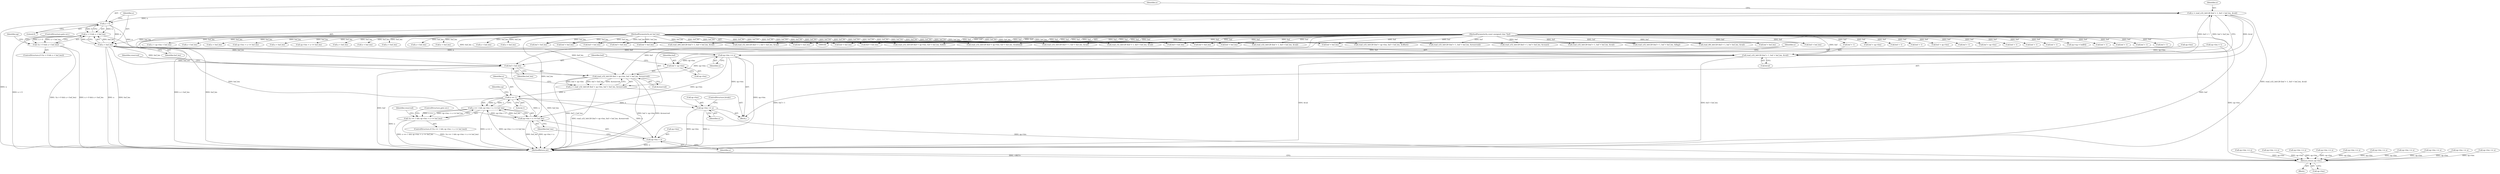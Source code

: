 digraph "0_radare2_52b1526443c1f433087928291d1c3d37a5600515@API" {
"1000631" [label="(Call,n = read_u32_leb128 (buf + 1, buf + buf_len, &val))"];
"1000633" [label="(Call,read_u32_leb128 (buf + 1, buf + buf_len, &val))"];
"1000102" [label="(MethodParameterIn,const unsigned char *buf)"];
"1000103" [label="(MethodParameterIn,int buf_len)"];
"1000645" [label="(Call,n > 0)"];
"1000644" [label="(Call,n > 0 && n < buf_len)"];
"1000643" [label="(Call,!(n > 0 && n < buf_len))"];
"1000648" [label="(Call,n < buf_len)"];
"1000652" [label="(Call,op->len += n)"];
"1000659" [label="(Call,read_u32_leb128 (buf + op->len, buf + buf_len, &reserved))"];
"1000657" [label="(Call,n = read_u32_leb128 (buf + op->len, buf + buf_len, &reserved))"];
"1000673" [label="(Call,n == 1)"];
"1000672" [label="(Call,n == 1 && op->len + n <= buf_len)"];
"1000671" [label="(Call,!(n == 1 && op->len + n <= buf_len))"];
"1000676" [label="(Call,op->len + n <= buf_len)"];
"1000677" [label="(Call,op->len + n)"];
"1000698" [label="(Call,op->len += n)"];
"1001053" [label="(Return,return op->len;)"];
"1000660" [label="(Call,buf + op->len)"];
"1000665" [label="(Call,buf + buf_len)"];
"1000830" [label="(Call,op->len + n <= buf_len)"];
"1000530" [label="(Call,buf + op->len)"];
"1000660" [label="(Call,buf + op->len)"];
"1000718" [label="(Call,buf + 1)"];
"1000913" [label="(Call,buf + 1)"];
"1000454" [label="(Call,buf + buf_len)"];
"1000631" [label="(Call,n = read_u32_leb128 (buf + 1, buf + buf_len, &val))"];
"1000670" [label="(ControlStructure,if (!(n == 1 && op->len + n <= buf_len)))"];
"1000965" [label="(Call,op->len += n)"];
"1000897" [label="(Call,op->len += n)"];
"1000646" [label="(Identifier,n)"];
"1001035" [label="(Call,n < buf_len)"];
"1000105" [label="(Call,op->len = 1)"];
"1000402" [label="(Call,buf + buf_len)"];
"1000984" [label="(Call,buf + buf_len)"];
"1000427" [label="(Call,op->len += n)"];
"1000514" [label="(Call,op->len + n <= buf_len)"];
"1000678" [label="(Call,op->len)"];
"1000814" [label="(Call,buf + op->len)"];
"1000645" [label="(Call,n > 0)"];
"1000916" [label="(Call,buf + buf_len)"];
"1000659" [label="(Call,read_u32_leb128 (buf + op->len, buf + buf_len, &reserved))"];
"1000931" [label="(Call,op->len += n)"];
"1000677" [label="(Call,op->len + n)"];
"1000656" [label="(Identifier,n)"];
"1000674" [label="(Identifier,n)"];
"1000787" [label="(Call,read_u32_leb128 (buf + 1, buf + buf_len, &flag))"];
"1000652" [label="(Call,op->len += n)"];
"1000667" [label="(Identifier,buf_len)"];
"1001045" [label="(Call,op->len += n)"];
"1000657" [label="(Call,n = read_u32_leb128 (buf + op->len, buf + buf_len, &reserved))"];
"1000643" [label="(Call,!(n > 0 && n < buf_len))"];
"1000791" [label="(Call,buf + buf_len)"];
"1000912" [label="(Call,read_i32_leb128 (buf + 1, buf + buf_len, &val))"];
"1000732" [label="(Call,n < buf_len)"];
"1000306" [label="(Call,n < buf_len)"];
"1000788" [label="(Call,buf + 1)"];
"1000633" [label="(Call,read_u32_leb128 (buf + 1, buf + buf_len, &val))"];
"1000529" [label="(Call,read_u32_leb128 (buf + op->len, buf + buf_len, &def))"];
"1000500" [label="(Call,buf + op->len)"];
"1000675" [label="(Literal,1)"];
"1000291" [label="(Call,read_i32_leb128 (buf + 1, buf + buf_len, &val))"];
"1000661" [label="(Identifier,buf)"];
"1000658" [label="(Identifier,n)"];
"1000699" [label="(Call,op->len)"];
"1000721" [label="(Call,buf + buf_len)"];
"1000381" [label="(Call,op->len += n)"];
"1000813" [label="(Call,read_u32_leb128 (buf + op->len, buf + buf_len, &offset))"];
"1000681" [label="(Identifier,n)"];
"1000554" [label="(Call,op->len += n)"];
"1000451" [label="(Call,buf + 1)"];
"1000981" [label="(Call,buf + 1)"];
"1000398" [label="(Call,read_u32_leb128 (buf + 1, buf + buf_len, &val))"];
"1000637" [label="(Call,buf + buf_len)"];
"1000662" [label="(Call,op->len)"];
"1000947" [label="(Call,buf + 1)"];
"1000450" [label="(Call,read_u32_leb128 (buf + 1, buf + buf_len, &count))"];
"1000110" [label="(Call,op->op = buf[0])"];
"1000499" [label="(Call,read_u32_leb128 (buf + op->len, buf + buf_len, &table[i]))"];
"1000880" [label="(Call,n < buf_len)"];
"1000961" [label="(Call,n < buf_len)"];
"1000995" [label="(Call,n < buf_len)"];
"1000869" [label="(Call,buf + buf_len)"];
"1000703" [label="(ControlStructure,break;)"];
"1000671" [label="(Call,!(n == 1 && op->len + n <= buf_len))"];
"1000717" [label="(Call,read_u32_leb128 (buf + 1, buf + buf_len, &val))"];
"1000673" [label="(Call,n == 1)"];
"1000465" [label="(Call,n < buf_len)"];
"1000649" [label="(Identifier,n)"];
"1000665" [label="(Call,buf + buf_len)"];
"1000682" [label="(Identifier,buf_len)"];
"1000642" [label="(ControlStructure,if (!(n > 0 && n < buf_len)))"];
"1000865" [label="(Call,read_u32_leb128 (buf + 1, buf + buf_len, &reserved))"];
"1000669" [label="(Identifier,reserved)"];
"1000698" [label="(Call,op->len += n)"];
"1000946" [label="(Call,read_i64_leb128 (buf + 1, buf + buf_len, &val))"];
"1000295" [label="(Call,buf + buf_len)"];
"1000683" [label="(ControlStructure,goto err;)"];
"1000648" [label="(Call,n < buf_len)"];
"1000702" [label="(Identifier,n)"];
"1000292" [label="(Call,buf + 1)"];
"1000802" [label="(Call,n < buf_len)"];
"1001020" [label="(Call,read_u64_leb128 (buf + 1, buf + buf_len, &val))"];
"1000746" [label="(Call,op->len += n)"];
"1000654" [label="(Identifier,op)"];
"1000535" [label="(Call,buf + buf_len)"];
"1001024" [label="(Call,buf + buf_len)"];
"1000650" [label="(Identifier,buf_len)"];
"1000672" [label="(Call,n == 1 && op->len + n <= buf_len)"];
"1000644" [label="(Call,n > 0 && n < buf_len)"];
"1000651" [label="(ControlStructure,goto err;)"];
"1001021" [label="(Call,buf + 1)"];
"1000505" [label="(Call,buf + buf_len)"];
"1000866" [label="(Call,buf + 1)"];
"1000676" [label="(Call,op->len + n <= buf_len)"];
"1000685" [label="(Identifier,reserved)"];
"1001073" [label="(MethodReturn,int)"];
"1000849" [label="(Call,op->len += n)"];
"1000668" [label="(Call,&reserved)"];
"1000634" [label="(Call,buf + 1)"];
"1000546" [label="(Call,n + op->len < buf_len)"];
"1001005" [label="(Call,op->len += n)"];
"1000103" [label="(MethodParameterIn,int buf_len)"];
"1000980" [label="(Call,read_u32_leb128 (buf + 1, buf + buf_len, &val))"];
"1000399" [label="(Call,buf + 1)"];
"1000653" [label="(Call,op->len)"];
"1000413" [label="(Call,n < buf_len)"];
"1000104" [label="(Block,)"];
"1000102" [label="(MethodParameterIn,const unsigned char *buf)"];
"1000819" [label="(Call,buf + buf_len)"];
"1001053" [label="(Return,return op->len;)"];
"1000632" [label="(Identifier,n)"];
"1000621" [label="(Block,)"];
"1001054" [label="(Call,op->len)"];
"1000647" [label="(Literal,0)"];
"1000927" [label="(Call,n < buf_len)"];
"1000640" [label="(Call,&val)"];
"1000950" [label="(Call,buf + buf_len)"];
"1000666" [label="(Identifier,buf)"];
"1000679" [label="(Identifier,op)"];
"1000631" -> "1000621"  [label="AST: "];
"1000631" -> "1000633"  [label="CFG: "];
"1000632" -> "1000631"  [label="AST: "];
"1000633" -> "1000631"  [label="AST: "];
"1000646" -> "1000631"  [label="CFG: "];
"1000631" -> "1001073"  [label="DDG: read_u32_leb128 (buf + 1, buf + buf_len, &val)"];
"1000633" -> "1000631"  [label="DDG: buf + 1"];
"1000633" -> "1000631"  [label="DDG: buf + buf_len"];
"1000633" -> "1000631"  [label="DDG: &val"];
"1000631" -> "1000645"  [label="DDG: n"];
"1000633" -> "1000640"  [label="CFG: "];
"1000634" -> "1000633"  [label="AST: "];
"1000637" -> "1000633"  [label="AST: "];
"1000640" -> "1000633"  [label="AST: "];
"1000633" -> "1001073"  [label="DDG: &val"];
"1000633" -> "1001073"  [label="DDG: buf + buf_len"];
"1000633" -> "1001073"  [label="DDG: buf + 1"];
"1000102" -> "1000633"  [label="DDG: buf"];
"1000103" -> "1000633"  [label="DDG: buf_len"];
"1000102" -> "1000100"  [label="AST: "];
"1000102" -> "1001073"  [label="DDG: buf"];
"1000102" -> "1000110"  [label="DDG: buf"];
"1000102" -> "1000291"  [label="DDG: buf"];
"1000102" -> "1000292"  [label="DDG: buf"];
"1000102" -> "1000295"  [label="DDG: buf"];
"1000102" -> "1000398"  [label="DDG: buf"];
"1000102" -> "1000399"  [label="DDG: buf"];
"1000102" -> "1000402"  [label="DDG: buf"];
"1000102" -> "1000450"  [label="DDG: buf"];
"1000102" -> "1000451"  [label="DDG: buf"];
"1000102" -> "1000454"  [label="DDG: buf"];
"1000102" -> "1000499"  [label="DDG: buf"];
"1000102" -> "1000500"  [label="DDG: buf"];
"1000102" -> "1000505"  [label="DDG: buf"];
"1000102" -> "1000529"  [label="DDG: buf"];
"1000102" -> "1000530"  [label="DDG: buf"];
"1000102" -> "1000535"  [label="DDG: buf"];
"1000102" -> "1000634"  [label="DDG: buf"];
"1000102" -> "1000637"  [label="DDG: buf"];
"1000102" -> "1000659"  [label="DDG: buf"];
"1000102" -> "1000660"  [label="DDG: buf"];
"1000102" -> "1000665"  [label="DDG: buf"];
"1000102" -> "1000717"  [label="DDG: buf"];
"1000102" -> "1000718"  [label="DDG: buf"];
"1000102" -> "1000721"  [label="DDG: buf"];
"1000102" -> "1000787"  [label="DDG: buf"];
"1000102" -> "1000788"  [label="DDG: buf"];
"1000102" -> "1000791"  [label="DDG: buf"];
"1000102" -> "1000813"  [label="DDG: buf"];
"1000102" -> "1000814"  [label="DDG: buf"];
"1000102" -> "1000819"  [label="DDG: buf"];
"1000102" -> "1000865"  [label="DDG: buf"];
"1000102" -> "1000866"  [label="DDG: buf"];
"1000102" -> "1000869"  [label="DDG: buf"];
"1000102" -> "1000912"  [label="DDG: buf"];
"1000102" -> "1000913"  [label="DDG: buf"];
"1000102" -> "1000916"  [label="DDG: buf"];
"1000102" -> "1000946"  [label="DDG: buf"];
"1000102" -> "1000947"  [label="DDG: buf"];
"1000102" -> "1000950"  [label="DDG: buf"];
"1000102" -> "1000980"  [label="DDG: buf"];
"1000102" -> "1000981"  [label="DDG: buf"];
"1000102" -> "1000984"  [label="DDG: buf"];
"1000102" -> "1001020"  [label="DDG: buf"];
"1000102" -> "1001021"  [label="DDG: buf"];
"1000102" -> "1001024"  [label="DDG: buf"];
"1000103" -> "1000100"  [label="AST: "];
"1000103" -> "1001073"  [label="DDG: buf_len"];
"1000103" -> "1000291"  [label="DDG: buf_len"];
"1000103" -> "1000295"  [label="DDG: buf_len"];
"1000103" -> "1000306"  [label="DDG: buf_len"];
"1000103" -> "1000398"  [label="DDG: buf_len"];
"1000103" -> "1000402"  [label="DDG: buf_len"];
"1000103" -> "1000413"  [label="DDG: buf_len"];
"1000103" -> "1000450"  [label="DDG: buf_len"];
"1000103" -> "1000454"  [label="DDG: buf_len"];
"1000103" -> "1000465"  [label="DDG: buf_len"];
"1000103" -> "1000499"  [label="DDG: buf_len"];
"1000103" -> "1000505"  [label="DDG: buf_len"];
"1000103" -> "1000514"  [label="DDG: buf_len"];
"1000103" -> "1000529"  [label="DDG: buf_len"];
"1000103" -> "1000535"  [label="DDG: buf_len"];
"1000103" -> "1000546"  [label="DDG: buf_len"];
"1000103" -> "1000637"  [label="DDG: buf_len"];
"1000103" -> "1000648"  [label="DDG: buf_len"];
"1000103" -> "1000659"  [label="DDG: buf_len"];
"1000103" -> "1000665"  [label="DDG: buf_len"];
"1000103" -> "1000676"  [label="DDG: buf_len"];
"1000103" -> "1000717"  [label="DDG: buf_len"];
"1000103" -> "1000721"  [label="DDG: buf_len"];
"1000103" -> "1000732"  [label="DDG: buf_len"];
"1000103" -> "1000787"  [label="DDG: buf_len"];
"1000103" -> "1000791"  [label="DDG: buf_len"];
"1000103" -> "1000802"  [label="DDG: buf_len"];
"1000103" -> "1000813"  [label="DDG: buf_len"];
"1000103" -> "1000819"  [label="DDG: buf_len"];
"1000103" -> "1000830"  [label="DDG: buf_len"];
"1000103" -> "1000865"  [label="DDG: buf_len"];
"1000103" -> "1000869"  [label="DDG: buf_len"];
"1000103" -> "1000880"  [label="DDG: buf_len"];
"1000103" -> "1000912"  [label="DDG: buf_len"];
"1000103" -> "1000916"  [label="DDG: buf_len"];
"1000103" -> "1000927"  [label="DDG: buf_len"];
"1000103" -> "1000946"  [label="DDG: buf_len"];
"1000103" -> "1000950"  [label="DDG: buf_len"];
"1000103" -> "1000961"  [label="DDG: buf_len"];
"1000103" -> "1000980"  [label="DDG: buf_len"];
"1000103" -> "1000984"  [label="DDG: buf_len"];
"1000103" -> "1000995"  [label="DDG: buf_len"];
"1000103" -> "1001020"  [label="DDG: buf_len"];
"1000103" -> "1001024"  [label="DDG: buf_len"];
"1000103" -> "1001035"  [label="DDG: buf_len"];
"1000645" -> "1000644"  [label="AST: "];
"1000645" -> "1000647"  [label="CFG: "];
"1000646" -> "1000645"  [label="AST: "];
"1000647" -> "1000645"  [label="AST: "];
"1000649" -> "1000645"  [label="CFG: "];
"1000644" -> "1000645"  [label="CFG: "];
"1000645" -> "1001073"  [label="DDG: n"];
"1000645" -> "1000644"  [label="DDG: n"];
"1000645" -> "1000644"  [label="DDG: 0"];
"1000645" -> "1000648"  [label="DDG: n"];
"1000645" -> "1000652"  [label="DDG: n"];
"1000644" -> "1000643"  [label="AST: "];
"1000644" -> "1000648"  [label="CFG: "];
"1000648" -> "1000644"  [label="AST: "];
"1000643" -> "1000644"  [label="CFG: "];
"1000644" -> "1001073"  [label="DDG: n < buf_len"];
"1000644" -> "1001073"  [label="DDG: n > 0"];
"1000644" -> "1000643"  [label="DDG: n > 0"];
"1000644" -> "1000643"  [label="DDG: n < buf_len"];
"1000648" -> "1000644"  [label="DDG: n"];
"1000648" -> "1000644"  [label="DDG: buf_len"];
"1000643" -> "1000642"  [label="AST: "];
"1000651" -> "1000643"  [label="CFG: "];
"1000654" -> "1000643"  [label="CFG: "];
"1000643" -> "1001073"  [label="DDG: !(n > 0 && n < buf_len)"];
"1000643" -> "1001073"  [label="DDG: n > 0 && n < buf_len"];
"1000648" -> "1000650"  [label="CFG: "];
"1000649" -> "1000648"  [label="AST: "];
"1000650" -> "1000648"  [label="AST: "];
"1000648" -> "1001073"  [label="DDG: buf_len"];
"1000648" -> "1001073"  [label="DDG: n"];
"1000648" -> "1000652"  [label="DDG: n"];
"1000648" -> "1000659"  [label="DDG: buf_len"];
"1000648" -> "1000665"  [label="DDG: buf_len"];
"1000648" -> "1000676"  [label="DDG: buf_len"];
"1000652" -> "1000621"  [label="AST: "];
"1000652" -> "1000656"  [label="CFG: "];
"1000653" -> "1000652"  [label="AST: "];
"1000656" -> "1000652"  [label="AST: "];
"1000658" -> "1000652"  [label="CFG: "];
"1000105" -> "1000652"  [label="DDG: op->len"];
"1000652" -> "1000659"  [label="DDG: op->len"];
"1000652" -> "1000660"  [label="DDG: op->len"];
"1000652" -> "1000676"  [label="DDG: op->len"];
"1000652" -> "1000677"  [label="DDG: op->len"];
"1000652" -> "1000698"  [label="DDG: op->len"];
"1000659" -> "1000657"  [label="AST: "];
"1000659" -> "1000668"  [label="CFG: "];
"1000660" -> "1000659"  [label="AST: "];
"1000665" -> "1000659"  [label="AST: "];
"1000668" -> "1000659"  [label="AST: "];
"1000657" -> "1000659"  [label="CFG: "];
"1000659" -> "1001073"  [label="DDG: buf + op->len"];
"1000659" -> "1001073"  [label="DDG: &reserved"];
"1000659" -> "1001073"  [label="DDG: buf + buf_len"];
"1000659" -> "1000657"  [label="DDG: buf + op->len"];
"1000659" -> "1000657"  [label="DDG: buf + buf_len"];
"1000659" -> "1000657"  [label="DDG: &reserved"];
"1000657" -> "1000621"  [label="AST: "];
"1000658" -> "1000657"  [label="AST: "];
"1000674" -> "1000657"  [label="CFG: "];
"1000657" -> "1001073"  [label="DDG: read_u32_leb128 (buf + op->len, buf + buf_len, &reserved)"];
"1000657" -> "1000673"  [label="DDG: n"];
"1000673" -> "1000672"  [label="AST: "];
"1000673" -> "1000675"  [label="CFG: "];
"1000674" -> "1000673"  [label="AST: "];
"1000675" -> "1000673"  [label="AST: "];
"1000679" -> "1000673"  [label="CFG: "];
"1000672" -> "1000673"  [label="CFG: "];
"1000673" -> "1001073"  [label="DDG: n"];
"1000673" -> "1000672"  [label="DDG: n"];
"1000673" -> "1000672"  [label="DDG: 1"];
"1000673" -> "1000676"  [label="DDG: n"];
"1000673" -> "1000677"  [label="DDG: n"];
"1000673" -> "1000698"  [label="DDG: n"];
"1000672" -> "1000671"  [label="AST: "];
"1000672" -> "1000676"  [label="CFG: "];
"1000676" -> "1000672"  [label="AST: "];
"1000671" -> "1000672"  [label="CFG: "];
"1000672" -> "1001073"  [label="DDG: op->len + n <= buf_len"];
"1000672" -> "1001073"  [label="DDG: n == 1"];
"1000672" -> "1000671"  [label="DDG: n == 1"];
"1000672" -> "1000671"  [label="DDG: op->len + n <= buf_len"];
"1000676" -> "1000672"  [label="DDG: op->len + n"];
"1000676" -> "1000672"  [label="DDG: buf_len"];
"1000671" -> "1000670"  [label="AST: "];
"1000683" -> "1000671"  [label="CFG: "];
"1000685" -> "1000671"  [label="CFG: "];
"1000671" -> "1001073"  [label="DDG: n == 1 && op->len + n <= buf_len"];
"1000671" -> "1001073"  [label="DDG: !(n == 1 && op->len + n <= buf_len)"];
"1000676" -> "1000682"  [label="CFG: "];
"1000677" -> "1000676"  [label="AST: "];
"1000682" -> "1000676"  [label="AST: "];
"1000676" -> "1001073"  [label="DDG: buf_len"];
"1000676" -> "1001073"  [label="DDG: op->len + n"];
"1000677" -> "1000681"  [label="CFG: "];
"1000678" -> "1000677"  [label="AST: "];
"1000681" -> "1000677"  [label="AST: "];
"1000682" -> "1000677"  [label="CFG: "];
"1000677" -> "1001073"  [label="DDG: n"];
"1000698" -> "1000621"  [label="AST: "];
"1000698" -> "1000702"  [label="CFG: "];
"1000699" -> "1000698"  [label="AST: "];
"1000702" -> "1000698"  [label="AST: "];
"1000703" -> "1000698"  [label="CFG: "];
"1000698" -> "1001073"  [label="DDG: op->len"];
"1000698" -> "1001073"  [label="DDG: n"];
"1000698" -> "1001053"  [label="DDG: op->len"];
"1001053" -> "1000104"  [label="AST: "];
"1001053" -> "1001054"  [label="CFG: "];
"1001054" -> "1001053"  [label="AST: "];
"1001073" -> "1001053"  [label="CFG: "];
"1001053" -> "1001073"  [label="DDG: <RET>"];
"1000427" -> "1001053"  [label="DDG: op->len"];
"1000849" -> "1001053"  [label="DDG: op->len"];
"1000746" -> "1001053"  [label="DDG: op->len"];
"1000897" -> "1001053"  [label="DDG: op->len"];
"1000965" -> "1001053"  [label="DDG: op->len"];
"1000381" -> "1001053"  [label="DDG: op->len"];
"1000931" -> "1001053"  [label="DDG: op->len"];
"1001005" -> "1001053"  [label="DDG: op->len"];
"1001045" -> "1001053"  [label="DDG: op->len"];
"1000105" -> "1001053"  [label="DDG: op->len"];
"1000554" -> "1001053"  [label="DDG: op->len"];
"1000660" -> "1000662"  [label="CFG: "];
"1000661" -> "1000660"  [label="AST: "];
"1000662" -> "1000660"  [label="AST: "];
"1000666" -> "1000660"  [label="CFG: "];
"1000665" -> "1000667"  [label="CFG: "];
"1000666" -> "1000665"  [label="AST: "];
"1000667" -> "1000665"  [label="AST: "];
"1000669" -> "1000665"  [label="CFG: "];
"1000665" -> "1001073"  [label="DDG: buf"];
"1000665" -> "1001073"  [label="DDG: buf_len"];
}
